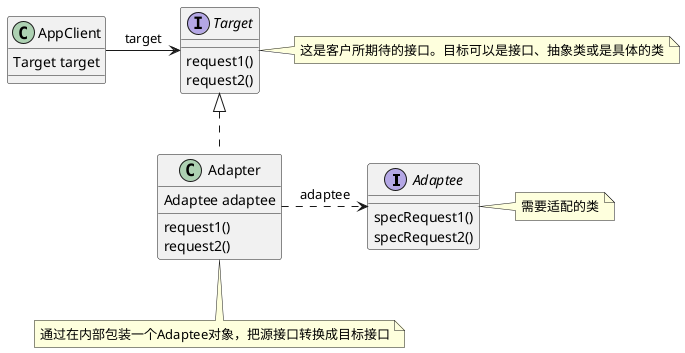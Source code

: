 @startuml
'https://plantuml.com/class-diagram

interface Adaptee {
    specRequest1()
    specRequest2()
}
note right of Adaptee:需要适配的类

interface Target {
    request1()
    request2()
}
note right of Target:这是客户所期待的接口。目标可以是接口、抽象类或是具体的类

class Adapter {
    Adaptee adaptee
    request1()
    request2()
}
note bottom of Adapter:通过在内部包装一个Adaptee对象，把源接口转换成目标接口


Adapter .> Adaptee : adaptee

Target <|.. Adapter

class AppClient {
    Target target
}
AppClient -> Target : target

@enduml